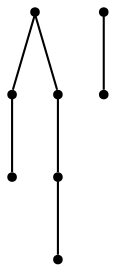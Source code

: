 graph {
  node [shape=point,comment="{\"directed\":false,\"doi\":\"10.4230/LIPIcs.GD.2024.28\",\"figure\":\"6 (2)\"}"]

  v0 [pos="1478.35902147103,1104.0855758572895"]
  v1 [pos="1022.8715350155776,1123.3467796096877"]
  v2 [pos="1400.223690831295,946.6455050588586"]
  v3 [pos="1030.938026748072,1038.4979127753481"]
  v4 [pos="1241.9058806329579,1261.6831992640964"]
  v5 [pos="1136.482353805013,924.0080309278787"]
  v6 [pos="1089.3493414771165,1188.4002547871005"]
  v7 [pos="1457.6989071287999,1188.048145688963"]

  v0 -- v1 [id="-1",pos="1478.35902147103,1104.0855758572895 1022.8715350155776,1123.3467796096877 1022.8715350155776,1123.3467796096877 1022.8715350155776,1123.3467796096877"]
  v6 -- v7 [id="-2",pos="1089.3493414771165,1188.4002547871005 1457.6989071287999,1188.048145688963 1457.6989071287999,1188.048145688963 1457.6989071287999,1188.048145688963"]
  v5 -- v0 [id="-3",pos="1136.482353805013,924.0080309278787 1478.35902147103,1104.0855758572895 1478.35902147103,1104.0855758572895 1478.35902147103,1104.0855758572895"]
  v4 -- v5 [id="-4",pos="1241.9058806329579,1261.6831992640964 1136.482353805013,924.0080309278787 1136.482353805013,924.0080309278787 1136.482353805013,924.0080309278787"]
  v4 -- v2 [id="-5",pos="1241.9058806329579,1261.6831992640964 1400.223690831295,946.6455050588586 1400.223690831295,946.6455050588586 1400.223690831295,946.6455050588586"]
  v2 -- v3 [id="-6",pos="1400.223690831295,946.6455050588586 1030.938026748072,1038.4979127753481 1030.938026748072,1038.4979127753481 1030.938026748072,1038.4979127753481"]
}